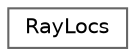 digraph "Graphical Class Hierarchy"
{
 // LATEX_PDF_SIZE
  bgcolor="transparent";
  edge [fontname=Helvetica,fontsize=10,labelfontname=Helvetica,labelfontsize=10];
  node [fontname=Helvetica,fontsize=10,shape=box,height=0.2,width=0.4];
  rankdir="LR";
  Node0 [id="Node000000",label="RayLocs",height=0.2,width=0.4,color="grey40", fillcolor="white", style="filled",URL="$struct_ray_locs.html",tooltip=" "];
}
